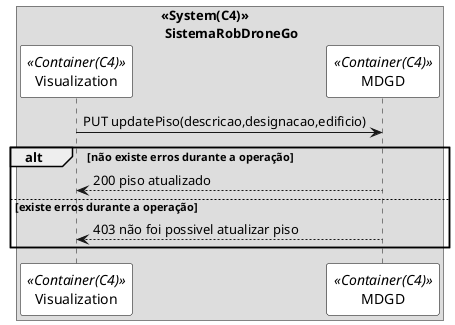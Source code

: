 @startuml vp2

skinparam sequence {
ParticipantBorderColor black
ParticipantBackgroundColor white
}

box "<<System(C4)>>\n SistemaRobDroneGo"
participant Visualization as ui <<Container(C4)>>
participant MDGD as mdl <<Container(C4)>>
ui -> mdl: PUT updatePiso(descricao,designacao,edificio)
alt não existe erros durante a operação
mdl --> ui: 200 piso atualizado
else existe erros durante a operação
mdl --> ui: 403 não foi possivel atualizar piso
end 

end box

@enduml